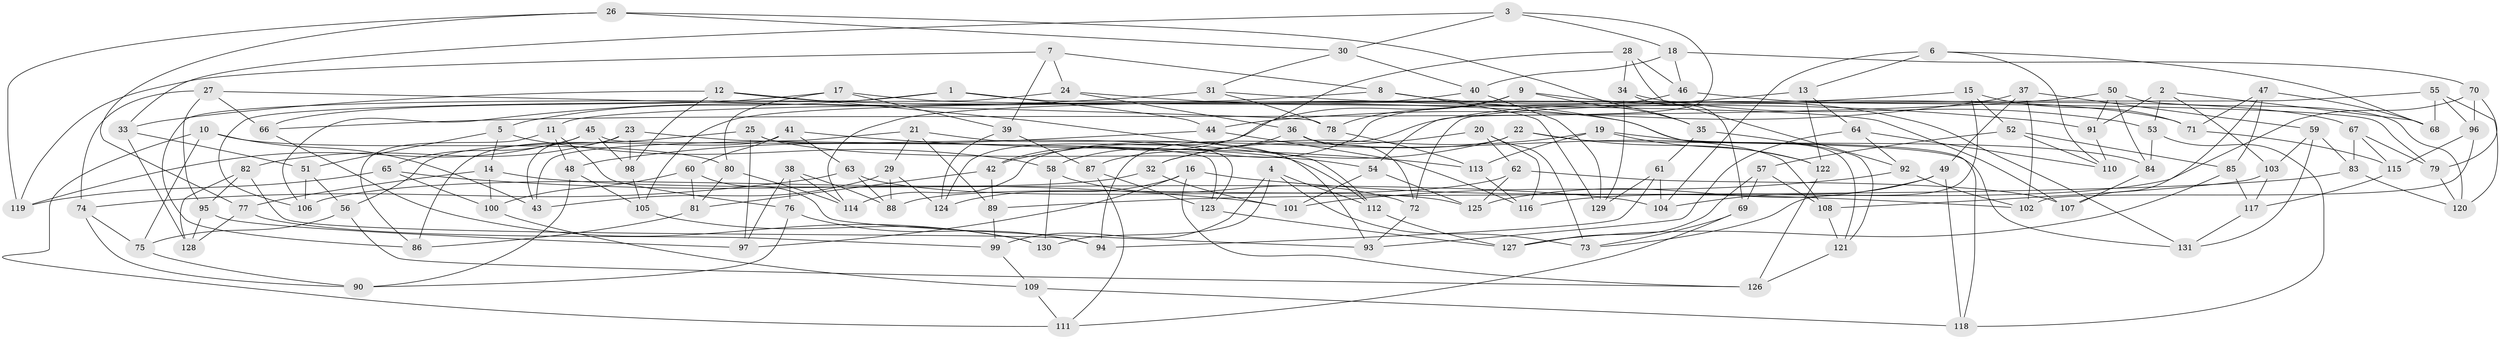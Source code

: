// Generated by graph-tools (version 1.1) at 2025/16/03/09/25 04:16:39]
// undirected, 131 vertices, 262 edges
graph export_dot {
graph [start="1"]
  node [color=gray90,style=filled];
  1;
  2;
  3;
  4;
  5;
  6;
  7;
  8;
  9;
  10;
  11;
  12;
  13;
  14;
  15;
  16;
  17;
  18;
  19;
  20;
  21;
  22;
  23;
  24;
  25;
  26;
  27;
  28;
  29;
  30;
  31;
  32;
  33;
  34;
  35;
  36;
  37;
  38;
  39;
  40;
  41;
  42;
  43;
  44;
  45;
  46;
  47;
  48;
  49;
  50;
  51;
  52;
  53;
  54;
  55;
  56;
  57;
  58;
  59;
  60;
  61;
  62;
  63;
  64;
  65;
  66;
  67;
  68;
  69;
  70;
  71;
  72;
  73;
  74;
  75;
  76;
  77;
  78;
  79;
  80;
  81;
  82;
  83;
  84;
  85;
  86;
  87;
  88;
  89;
  90;
  91;
  92;
  93;
  94;
  95;
  96;
  97;
  98;
  99;
  100;
  101;
  102;
  103;
  104;
  105;
  106;
  107;
  108;
  109;
  110;
  111;
  112;
  113;
  114;
  115;
  116;
  117;
  118;
  119;
  120;
  121;
  122;
  123;
  124;
  125;
  126;
  127;
  128;
  129;
  130;
  131;
  1 -- 79;
  1 -- 44;
  1 -- 86;
  1 -- 5;
  2 -- 68;
  2 -- 103;
  2 -- 53;
  2 -- 91;
  3 -- 33;
  3 -- 30;
  3 -- 54;
  3 -- 18;
  4 -- 99;
  4 -- 130;
  4 -- 112;
  4 -- 73;
  5 -- 51;
  5 -- 14;
  5 -- 58;
  6 -- 104;
  6 -- 110;
  6 -- 68;
  6 -- 13;
  7 -- 8;
  7 -- 39;
  7 -- 119;
  7 -- 24;
  8 -- 11;
  8 -- 129;
  8 -- 71;
  9 -- 131;
  9 -- 124;
  9 -- 35;
  9 -- 78;
  10 -- 80;
  10 -- 111;
  10 -- 75;
  10 -- 43;
  11 -- 86;
  11 -- 48;
  11 -- 76;
  12 -- 118;
  12 -- 98;
  12 -- 33;
  12 -- 112;
  13 -- 94;
  13 -- 122;
  13 -- 64;
  14 -- 104;
  14 -- 100;
  14 -- 77;
  15 -- 114;
  15 -- 71;
  15 -- 52;
  15 -- 73;
  16 -- 126;
  16 -- 102;
  16 -- 97;
  16 -- 124;
  17 -- 107;
  17 -- 66;
  17 -- 39;
  17 -- 80;
  18 -- 70;
  18 -- 46;
  18 -- 40;
  19 -- 32;
  19 -- 113;
  19 -- 122;
  19 -- 84;
  20 -- 73;
  20 -- 62;
  20 -- 32;
  20 -- 116;
  21 -- 43;
  21 -- 93;
  21 -- 29;
  21 -- 89;
  22 -- 122;
  22 -- 131;
  22 -- 114;
  22 -- 42;
  23 -- 112;
  23 -- 98;
  23 -- 82;
  23 -- 43;
  24 -- 106;
  24 -- 36;
  24 -- 121;
  25 -- 123;
  25 -- 54;
  25 -- 97;
  25 -- 56;
  26 -- 119;
  26 -- 77;
  26 -- 30;
  26 -- 35;
  27 -- 95;
  27 -- 66;
  27 -- 78;
  27 -- 74;
  28 -- 92;
  28 -- 42;
  28 -- 46;
  28 -- 34;
  29 -- 88;
  29 -- 43;
  29 -- 124;
  30 -- 40;
  30 -- 31;
  31 -- 91;
  31 -- 106;
  31 -- 78;
  32 -- 106;
  32 -- 101;
  33 -- 128;
  33 -- 51;
  34 -- 69;
  34 -- 53;
  34 -- 129;
  35 -- 61;
  35 -- 121;
  36 -- 72;
  36 -- 108;
  36 -- 58;
  37 -- 102;
  37 -- 49;
  37 -- 44;
  37 -- 59;
  38 -- 88;
  38 -- 76;
  38 -- 114;
  38 -- 97;
  39 -- 124;
  39 -- 87;
  40 -- 105;
  40 -- 129;
  41 -- 63;
  41 -- 86;
  41 -- 113;
  41 -- 60;
  42 -- 81;
  42 -- 89;
  44 -- 48;
  44 -- 116;
  45 -- 98;
  45 -- 123;
  45 -- 65;
  45 -- 119;
  46 -- 87;
  46 -- 67;
  47 -- 107;
  47 -- 68;
  47 -- 71;
  47 -- 85;
  48 -- 90;
  48 -- 105;
  49 -- 118;
  49 -- 104;
  49 -- 125;
  50 -- 66;
  50 -- 84;
  50 -- 120;
  50 -- 91;
  51 -- 56;
  51 -- 106;
  52 -- 57;
  52 -- 110;
  52 -- 85;
  53 -- 118;
  53 -- 84;
  54 -- 125;
  54 -- 101;
  55 -- 72;
  55 -- 96;
  55 -- 120;
  55 -- 68;
  56 -- 75;
  56 -- 126;
  57 -- 127;
  57 -- 69;
  57 -- 108;
  58 -- 72;
  58 -- 130;
  59 -- 83;
  59 -- 131;
  59 -- 103;
  60 -- 93;
  60 -- 100;
  60 -- 81;
  61 -- 129;
  61 -- 104;
  61 -- 94;
  62 -- 125;
  62 -- 107;
  62 -- 88;
  63 -- 74;
  63 -- 125;
  63 -- 88;
  64 -- 93;
  64 -- 92;
  64 -- 110;
  65 -- 100;
  65 -- 101;
  65 -- 119;
  66 -- 130;
  67 -- 79;
  67 -- 83;
  67 -- 115;
  69 -- 73;
  69 -- 111;
  70 -- 116;
  70 -- 79;
  70 -- 96;
  71 -- 115;
  72 -- 93;
  74 -- 75;
  74 -- 90;
  75 -- 90;
  76 -- 94;
  76 -- 90;
  77 -- 128;
  77 -- 99;
  78 -- 113;
  79 -- 120;
  80 -- 114;
  80 -- 81;
  81 -- 86;
  82 -- 95;
  82 -- 128;
  82 -- 94;
  83 -- 120;
  83 -- 89;
  84 -- 107;
  85 -- 127;
  85 -- 117;
  87 -- 123;
  87 -- 111;
  89 -- 99;
  91 -- 110;
  92 -- 101;
  92 -- 102;
  95 -- 128;
  95 -- 97;
  96 -- 102;
  96 -- 115;
  98 -- 105;
  99 -- 109;
  100 -- 109;
  103 -- 108;
  103 -- 117;
  105 -- 130;
  108 -- 121;
  109 -- 111;
  109 -- 118;
  112 -- 127;
  113 -- 116;
  115 -- 117;
  117 -- 131;
  121 -- 126;
  122 -- 126;
  123 -- 127;
}
